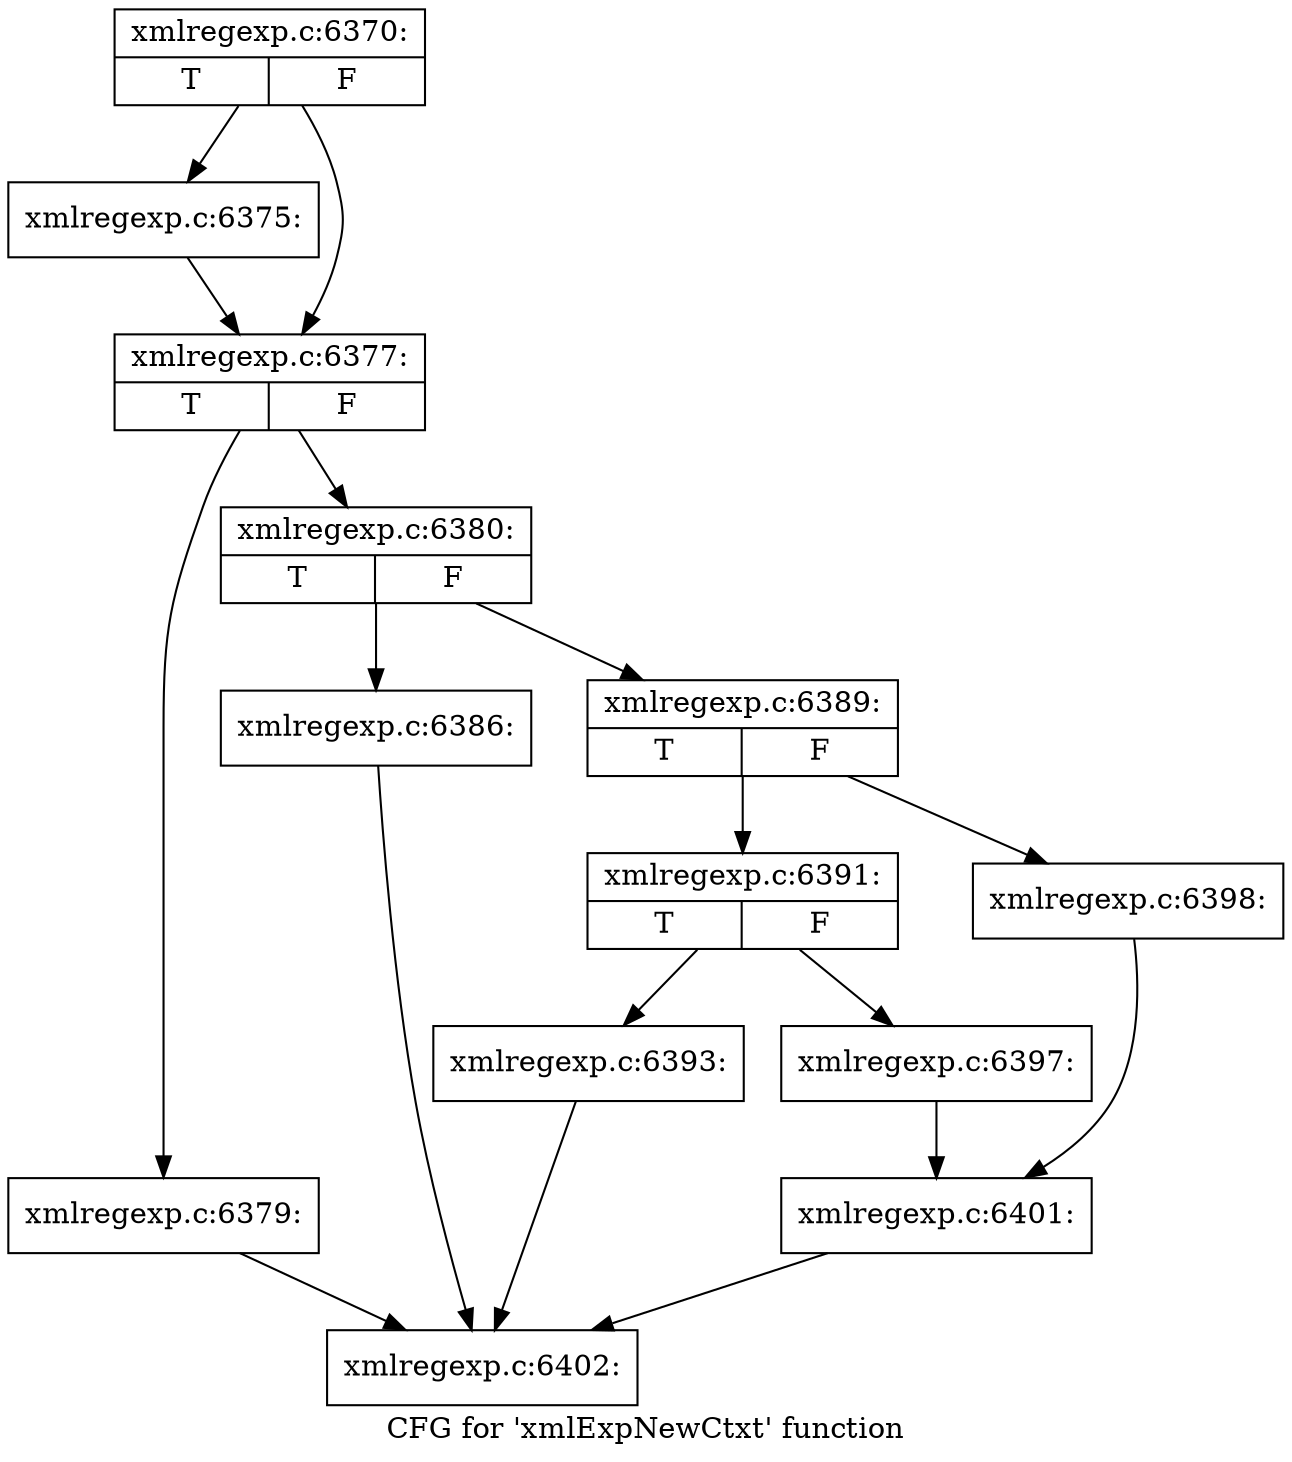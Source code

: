 digraph "CFG for 'xmlExpNewCtxt' function" {
	label="CFG for 'xmlExpNewCtxt' function";

	Node0x563d9d630ad0 [shape=record,label="{xmlregexp.c:6370:|{<s0>T|<s1>F}}"];
	Node0x563d9d630ad0 -> Node0x563d9d63c710;
	Node0x563d9d630ad0 -> Node0x563d9d63c760;
	Node0x563d9d63c710 [shape=record,label="{xmlregexp.c:6375:}"];
	Node0x563d9d63c710 -> Node0x563d9d63c760;
	Node0x563d9d63c760 [shape=record,label="{xmlregexp.c:6377:|{<s0>T|<s1>F}}"];
	Node0x563d9d63c760 -> Node0x563d9d63ce70;
	Node0x563d9d63c760 -> Node0x563d9d63cec0;
	Node0x563d9d63ce70 [shape=record,label="{xmlregexp.c:6379:}"];
	Node0x563d9d63ce70 -> Node0x563d9d39b0b0;
	Node0x563d9d63cec0 [shape=record,label="{xmlregexp.c:6380:|{<s0>T|<s1>F}}"];
	Node0x563d9d63cec0 -> Node0x563d9d63e060;
	Node0x563d9d63cec0 -> Node0x563d9d63e0b0;
	Node0x563d9d63e060 [shape=record,label="{xmlregexp.c:6386:}"];
	Node0x563d9d63e060 -> Node0x563d9d39b0b0;
	Node0x563d9d63e0b0 [shape=record,label="{xmlregexp.c:6389:|{<s0>T|<s1>F}}"];
	Node0x563d9d63e0b0 -> Node0x563d9d63f560;
	Node0x563d9d63e0b0 -> Node0x563d9d63f600;
	Node0x563d9d63f560 [shape=record,label="{xmlregexp.c:6391:|{<s0>T|<s1>F}}"];
	Node0x563d9d63f560 -> Node0x563d9d6403f0;
	Node0x563d9d63f560 -> Node0x563d9d640440;
	Node0x563d9d6403f0 [shape=record,label="{xmlregexp.c:6393:}"];
	Node0x563d9d6403f0 -> Node0x563d9d39b0b0;
	Node0x563d9d640440 [shape=record,label="{xmlregexp.c:6397:}"];
	Node0x563d9d640440 -> Node0x563d9d63f5b0;
	Node0x563d9d63f600 [shape=record,label="{xmlregexp.c:6398:}"];
	Node0x563d9d63f600 -> Node0x563d9d63f5b0;
	Node0x563d9d63f5b0 [shape=record,label="{xmlregexp.c:6401:}"];
	Node0x563d9d63f5b0 -> Node0x563d9d39b0b0;
	Node0x563d9d39b0b0 [shape=record,label="{xmlregexp.c:6402:}"];
}
